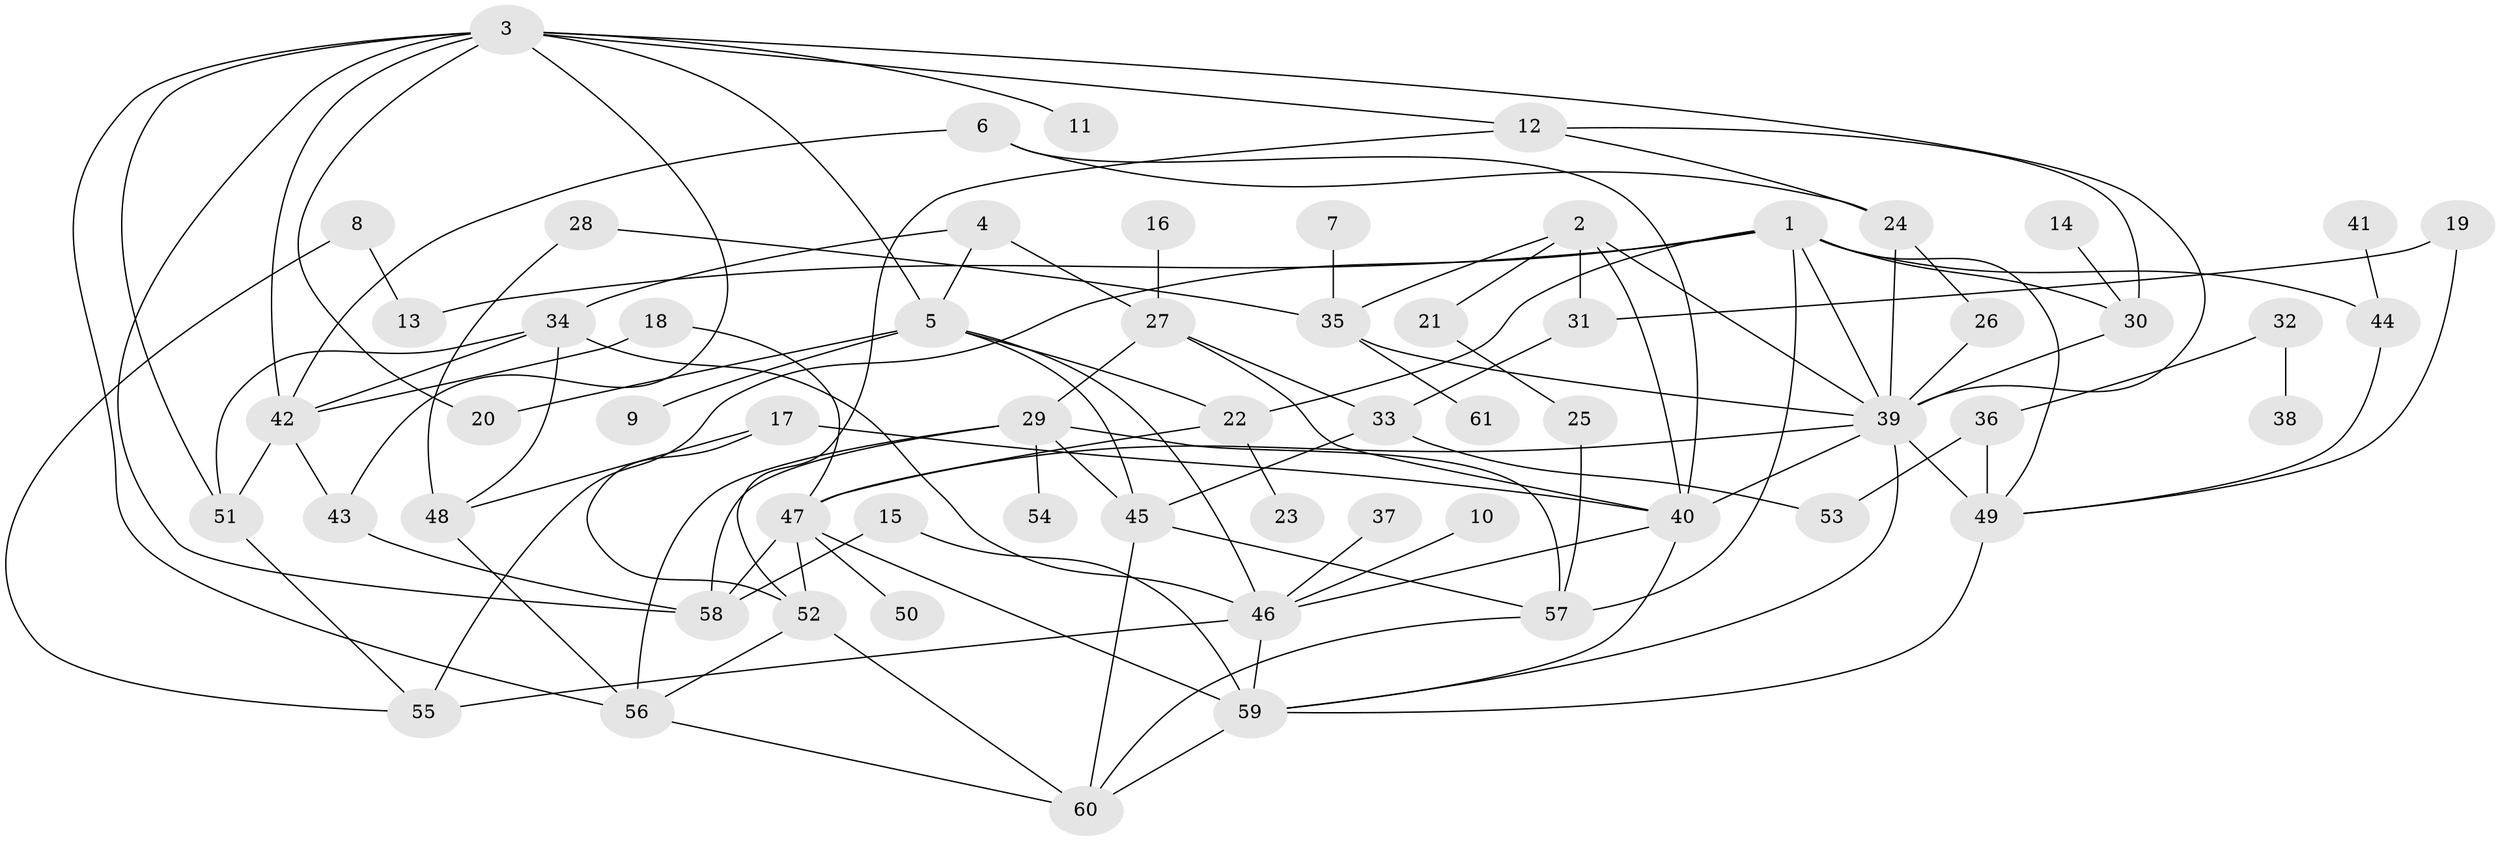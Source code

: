 // original degree distribution, {5: 0.08196721311475409, 7: 0.02459016393442623, 4: 0.14754098360655737, 6: 0.04918032786885246, 2: 0.3114754098360656, 3: 0.20491803278688525, 1: 0.18032786885245902}
// Generated by graph-tools (version 1.1) at 2025/25/03/09/25 03:25:27]
// undirected, 61 vertices, 111 edges
graph export_dot {
graph [start="1"]
  node [color=gray90,style=filled];
  1;
  2;
  3;
  4;
  5;
  6;
  7;
  8;
  9;
  10;
  11;
  12;
  13;
  14;
  15;
  16;
  17;
  18;
  19;
  20;
  21;
  22;
  23;
  24;
  25;
  26;
  27;
  28;
  29;
  30;
  31;
  32;
  33;
  34;
  35;
  36;
  37;
  38;
  39;
  40;
  41;
  42;
  43;
  44;
  45;
  46;
  47;
  48;
  49;
  50;
  51;
  52;
  53;
  54;
  55;
  56;
  57;
  58;
  59;
  60;
  61;
  1 -- 13 [weight=1.0];
  1 -- 22 [weight=1.0];
  1 -- 30 [weight=1.0];
  1 -- 39 [weight=1.0];
  1 -- 44 [weight=1.0];
  1 -- 49 [weight=1.0];
  1 -- 55 [weight=1.0];
  1 -- 57 [weight=1.0];
  2 -- 21 [weight=1.0];
  2 -- 31 [weight=1.0];
  2 -- 35 [weight=1.0];
  2 -- 39 [weight=1.0];
  2 -- 40 [weight=1.0];
  3 -- 5 [weight=1.0];
  3 -- 11 [weight=1.0];
  3 -- 12 [weight=1.0];
  3 -- 20 [weight=1.0];
  3 -- 39 [weight=1.0];
  3 -- 42 [weight=1.0];
  3 -- 43 [weight=1.0];
  3 -- 51 [weight=1.0];
  3 -- 56 [weight=1.0];
  3 -- 58 [weight=1.0];
  4 -- 5 [weight=1.0];
  4 -- 27 [weight=1.0];
  4 -- 34 [weight=1.0];
  5 -- 9 [weight=1.0];
  5 -- 20 [weight=1.0];
  5 -- 22 [weight=1.0];
  5 -- 45 [weight=1.0];
  5 -- 46 [weight=1.0];
  6 -- 24 [weight=1.0];
  6 -- 40 [weight=1.0];
  6 -- 42 [weight=2.0];
  7 -- 35 [weight=1.0];
  8 -- 13 [weight=1.0];
  8 -- 55 [weight=1.0];
  10 -- 46 [weight=1.0];
  12 -- 24 [weight=1.0];
  12 -- 30 [weight=1.0];
  12 -- 52 [weight=1.0];
  14 -- 30 [weight=1.0];
  15 -- 58 [weight=1.0];
  15 -- 59 [weight=1.0];
  16 -- 27 [weight=1.0];
  17 -- 40 [weight=1.0];
  17 -- 48 [weight=1.0];
  17 -- 52 [weight=2.0];
  18 -- 42 [weight=1.0];
  18 -- 47 [weight=1.0];
  19 -- 31 [weight=1.0];
  19 -- 49 [weight=1.0];
  21 -- 25 [weight=1.0];
  22 -- 23 [weight=1.0];
  22 -- 47 [weight=1.0];
  24 -- 26 [weight=1.0];
  24 -- 39 [weight=1.0];
  25 -- 57 [weight=1.0];
  26 -- 39 [weight=1.0];
  27 -- 29 [weight=1.0];
  27 -- 33 [weight=1.0];
  27 -- 40 [weight=1.0];
  28 -- 35 [weight=1.0];
  28 -- 48 [weight=1.0];
  29 -- 45 [weight=1.0];
  29 -- 54 [weight=1.0];
  29 -- 56 [weight=1.0];
  29 -- 57 [weight=1.0];
  29 -- 58 [weight=1.0];
  30 -- 39 [weight=1.0];
  31 -- 33 [weight=1.0];
  32 -- 36 [weight=1.0];
  32 -- 38 [weight=1.0];
  33 -- 45 [weight=1.0];
  33 -- 53 [weight=1.0];
  34 -- 42 [weight=1.0];
  34 -- 46 [weight=1.0];
  34 -- 48 [weight=1.0];
  34 -- 51 [weight=1.0];
  35 -- 39 [weight=1.0];
  35 -- 61 [weight=1.0];
  36 -- 49 [weight=1.0];
  36 -- 53 [weight=1.0];
  37 -- 46 [weight=1.0];
  39 -- 40 [weight=1.0];
  39 -- 47 [weight=1.0];
  39 -- 49 [weight=2.0];
  39 -- 59 [weight=1.0];
  40 -- 46 [weight=1.0];
  40 -- 59 [weight=1.0];
  41 -- 44 [weight=1.0];
  42 -- 43 [weight=1.0];
  42 -- 51 [weight=1.0];
  43 -- 58 [weight=1.0];
  44 -- 49 [weight=1.0];
  45 -- 57 [weight=1.0];
  45 -- 60 [weight=1.0];
  46 -- 55 [weight=1.0];
  46 -- 59 [weight=1.0];
  47 -- 50 [weight=1.0];
  47 -- 52 [weight=1.0];
  47 -- 58 [weight=1.0];
  47 -- 59 [weight=2.0];
  48 -- 56 [weight=1.0];
  49 -- 59 [weight=1.0];
  51 -- 55 [weight=1.0];
  52 -- 56 [weight=1.0];
  52 -- 60 [weight=1.0];
  56 -- 60 [weight=1.0];
  57 -- 60 [weight=1.0];
  59 -- 60 [weight=1.0];
}
